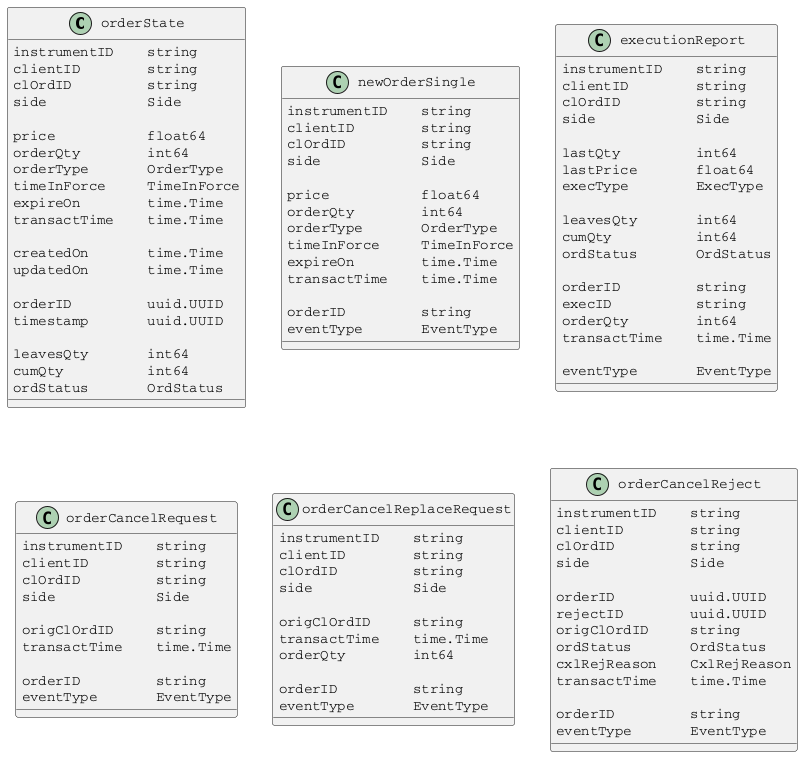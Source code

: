 @startuml
skinparam defaultFontName Courier


class orderState {
	instrumentID    string
	clientID        string
	clOrdID         string
	side            Side

	price           float64
	orderQty        int64
	orderType       OrderType
	timeInForce     TimeInForce
	expireOn        time.Time
	transactTime    time.Time

	createdOn       time.Time
	updatedOn       time.Time

	orderID         uuid.UUID
    timestamp       uuid.UUID

	leavesQty       int64
	cumQty          int64
	ordStatus       OrdStatus
}

class newOrderSingle {
	instrumentID    string
	clientID        string
	clOrdID         string
	side            Side

	price           float64
	orderQty        int64
	orderType       OrderType
	timeInForce     TimeInForce
	expireOn        time.Time
	transactTime    time.Time

    orderID         string
	eventType       EventType
}

class executionReport {
	instrumentID    string
	clientID        string
	clOrdID         string
	side            Side

	lastQty         int64
	lastPrice       float64
	execType        ExecType

	leavesQty       int64
	cumQty          int64
	ordStatus       OrdStatus

	orderID         string
	execID          string
	orderQty        int64
	transactTime    time.Time

	eventType       EventType
}

class orderCancelRequest {
	instrumentID    string
	clientID        string
	clOrdID         string
	side            Side

	origClOrdID     string
	transactTime    time.Time

    orderID         string
	eventType       EventType
}

class orderCancelReplaceRequest {
	instrumentID    string
	clientID        string
	clOrdID         string
	side            Side

	origClOrdID     string
	transactTime    time.Time
	orderQty        int64

    orderID         string
	eventType       EventType
}

class orderCancelReject {
	instrumentID    string
	clientID        string
	clOrdID         string
	side            Side

	orderID         uuid.UUID
	rejectID        uuid.UUID
	origClOrdID     string
    ordStatus       OrdStatus
	cxlRejReason    CxlRejReason
	transactTime    time.Time

    orderID         string
	eventType       EventType
}


@enduml